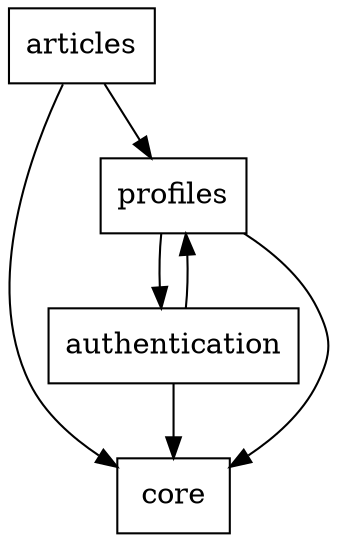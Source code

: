 digraph apps {
  graph [];
  node [shape = "box"];
  edge [];

  // nodes

  articles [label="articles"]
  authentication [label="authentication"]
  core [label="core"]
  profiles [label="profiles"]

  // relationships
  articles -> core
  articles -> profiles  
  authentication -> profiles
  authentication -> core
  profiles -> core
  profiles -> authentication
}
